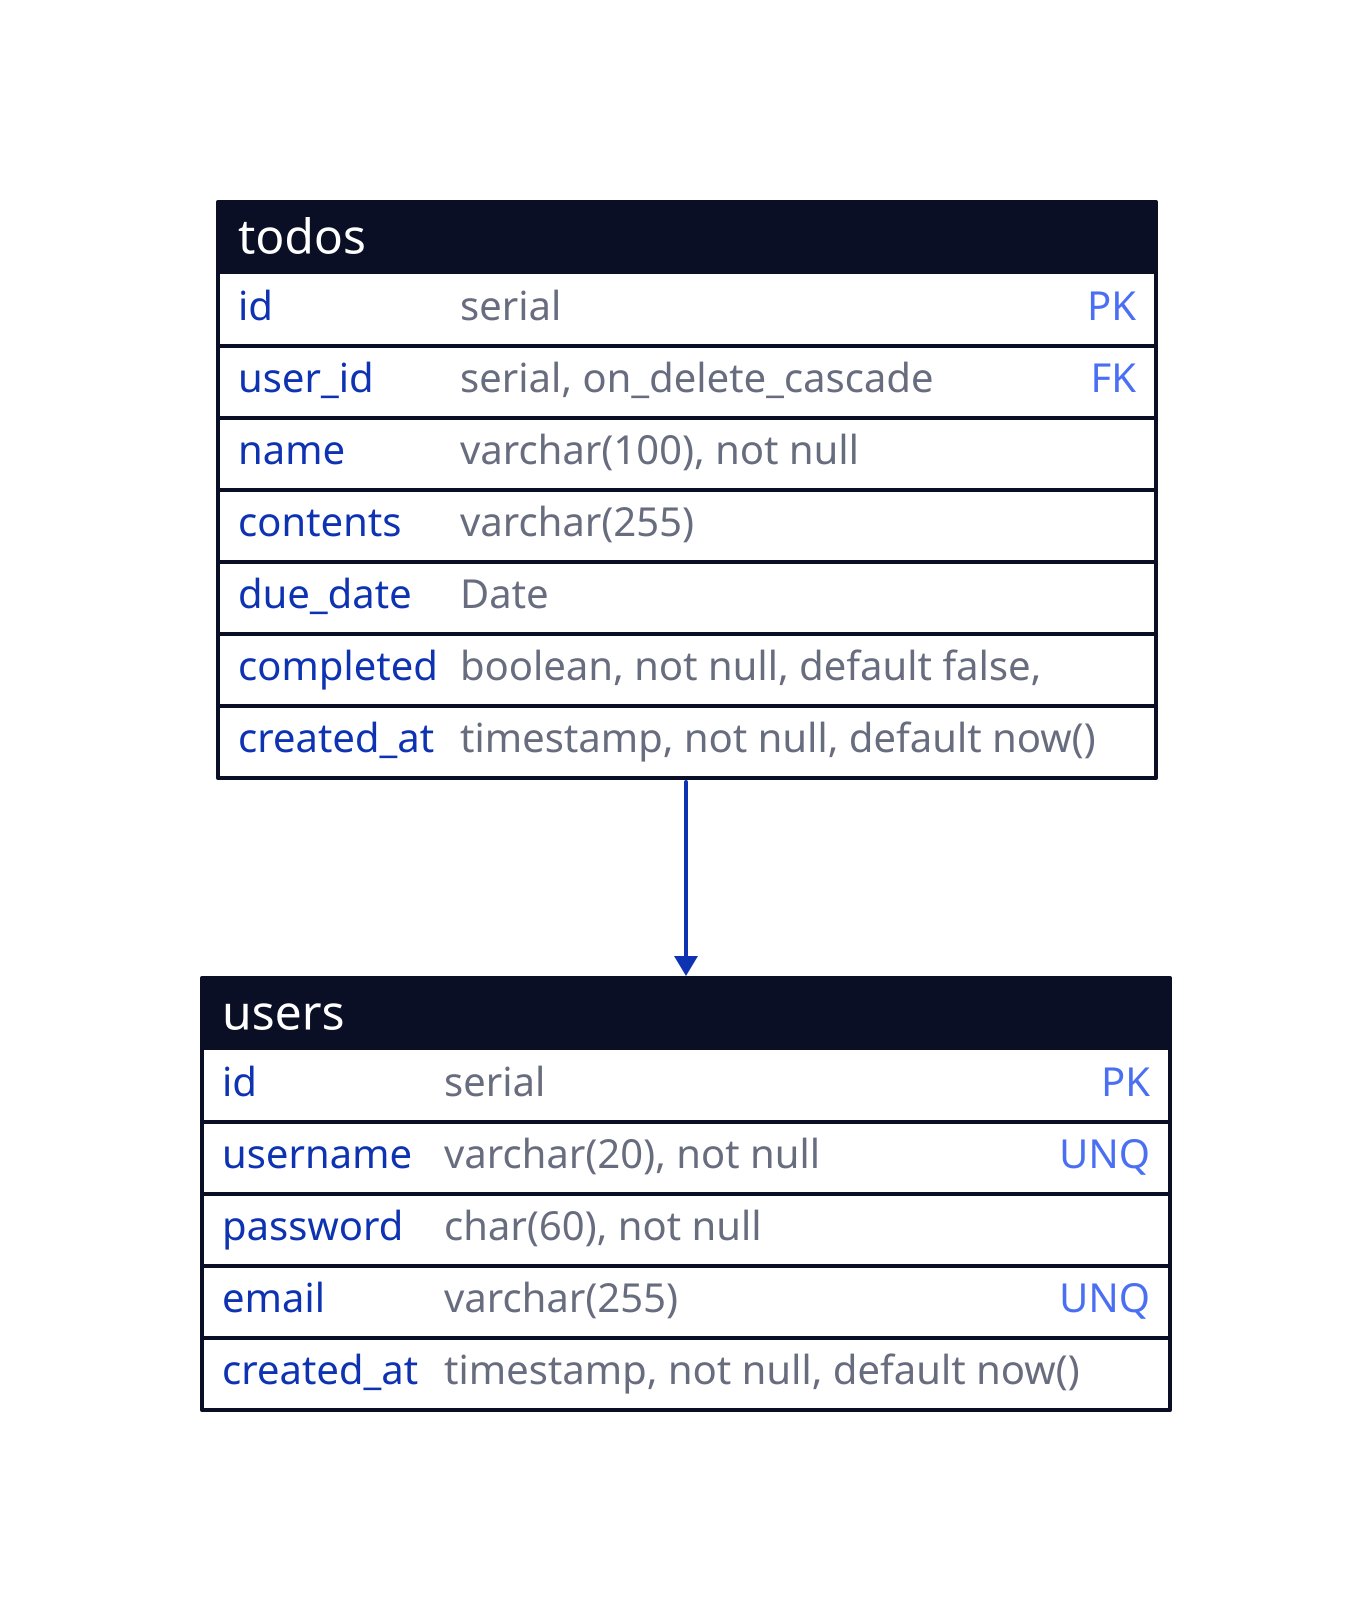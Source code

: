 users: {
    shape: sql_table
    id: serial { constraint : primary_key }
    username: varchar(20), not null { constraint : unique }
    password: char(60), not null
    email: varchar(255) { constraint : unique }
    created_at: timestamp, not null, default now()
}

todos: {
    shape: sql_table
    id: serial { constraint : primary_key }
    user_id: serial, on_delete_cascade { constraint : foreign_key }
    name: varchar(100), not null
    contents: varchar(255)
    due_date: Date
    completed: boolean, not null, default false,
    created_at: timestamp, not null, default now()
}

todos.user_id -> users.id